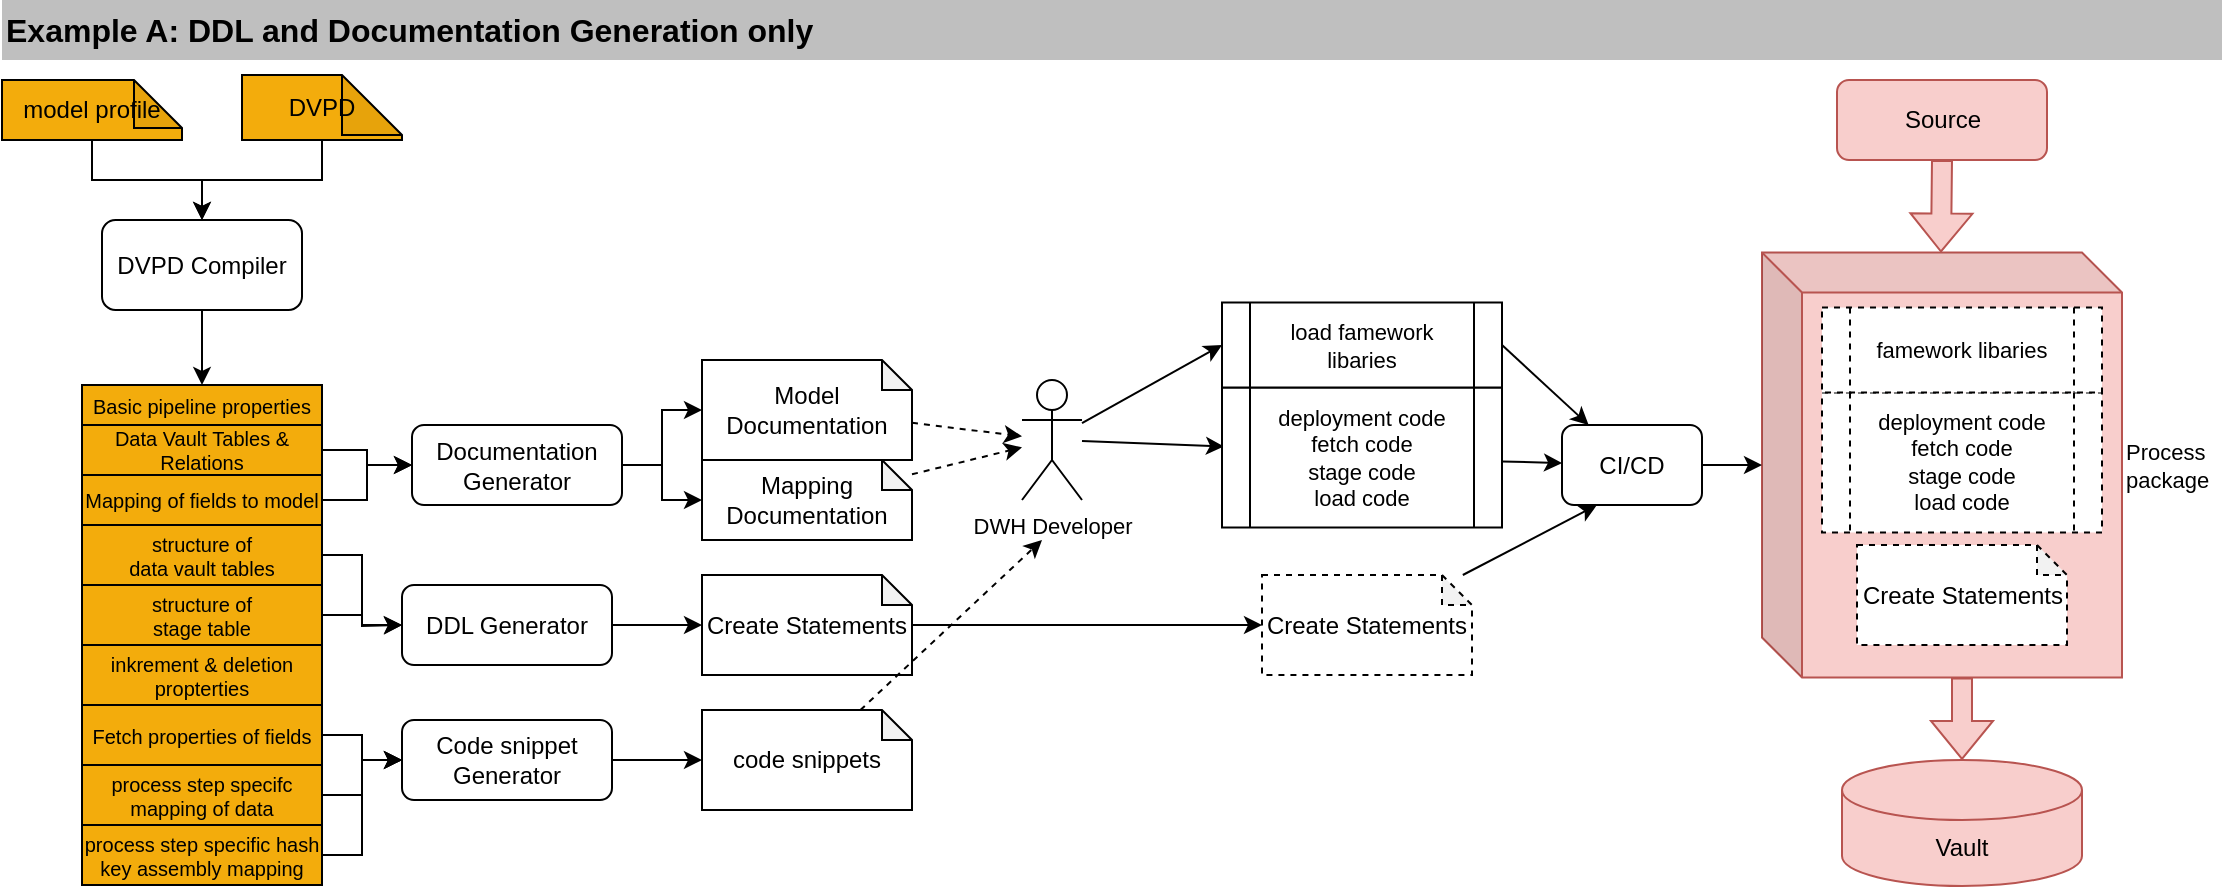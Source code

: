 <mxfile version="21.3.5" type="device">
  <diagram name="Seite-1" id="HqBW4fTeCPGUdDQ781vC">
    <mxGraphModel dx="1235" dy="669" grid="1" gridSize="10" guides="1" tooltips="1" connect="1" arrows="1" fold="1" page="1" pageScale="1" pageWidth="1169" pageHeight="1654" math="0" shadow="0">
      <root>
        <mxCell id="0" />
        <mxCell id="1" parent="0" />
        <mxCell id="SHAmAD_ecb-zwq3bcNpp-117" value="Process&amp;nbsp; &lt;br&gt;package" style="shape=cube;whiteSpace=wrap;html=1;boundedLbl=1;backgroundOutline=1;darkOpacity=0.05;darkOpacity2=0.1;fontFamily=Helvetica;fontSize=11;verticalAlign=middle;labelPosition=right;verticalLabelPosition=middle;align=left;fillColor=#f8cecc;strokeColor=#b85450;" parent="1" vertex="1">
          <mxGeometry x="920" y="146.25" width="180" height="212.5" as="geometry" />
        </mxCell>
        <mxCell id="SHAmAD_ecb-zwq3bcNpp-87" style="edgeStyle=orthogonalEdgeStyle;shape=connector;rounded=0;orthogonalLoop=1;jettySize=auto;html=1;labelBackgroundColor=default;strokeColor=default;fontFamily=Helvetica;fontSize=11;fontColor=default;endArrow=classic;" parent="1" source="XJ6b9KdQrqp1vy3ghaq9-3" target="XJ6b9KdQrqp1vy3ghaq9-11" edge="1">
          <mxGeometry relative="1" as="geometry" />
        </mxCell>
        <mxCell id="XJ6b9KdQrqp1vy3ghaq9-3" value="DVPD" style="shape=note;whiteSpace=wrap;html=1;backgroundOutline=1;darkOpacity=0.05;fillColor=#F3AC0C;gradientColor=none;" parent="1" vertex="1">
          <mxGeometry x="160" y="57.5" width="80" height="32.5" as="geometry" />
        </mxCell>
        <mxCell id="SHAmAD_ecb-zwq3bcNpp-106" style="edgeStyle=orthogonalEdgeStyle;shape=connector;rounded=0;orthogonalLoop=1;jettySize=auto;html=1;entryX=0;entryY=0.5;entryDx=0;entryDy=0;entryPerimeter=0;labelBackgroundColor=default;strokeColor=default;fontFamily=Helvetica;fontSize=11;fontColor=default;endArrow=classic;" parent="1" source="XJ6b9KdQrqp1vy3ghaq9-5" target="SHAmAD_ecb-zwq3bcNpp-105" edge="1">
          <mxGeometry relative="1" as="geometry" />
        </mxCell>
        <mxCell id="XJ6b9KdQrqp1vy3ghaq9-5" value="DDL Generator" style="rounded=1;whiteSpace=wrap;html=1;" parent="1" vertex="1">
          <mxGeometry x="240" y="312.5" width="105" height="40" as="geometry" />
        </mxCell>
        <mxCell id="SHAmAD_ecb-zwq3bcNpp-107" style="edgeStyle=orthogonalEdgeStyle;shape=connector;rounded=0;orthogonalLoop=1;jettySize=auto;html=1;entryX=0.5;entryY=0;entryDx=0;entryDy=0;labelBackgroundColor=default;strokeColor=default;fontFamily=Helvetica;fontSize=11;fontColor=default;endArrow=classic;" parent="1" source="XJ6b9KdQrqp1vy3ghaq9-11" target="XJ6b9KdQrqp1vy3ghaq9-18" edge="1">
          <mxGeometry relative="1" as="geometry" />
        </mxCell>
        <mxCell id="XJ6b9KdQrqp1vy3ghaq9-11" value="DVPD Compiler" style="rounded=1;whiteSpace=wrap;html=1;" parent="1" vertex="1">
          <mxGeometry x="90" y="130" width="100" height="45" as="geometry" />
        </mxCell>
        <mxCell id="XJ6b9KdQrqp1vy3ghaq9-18" value="Basic pipeline properties" style="rounded=0;whiteSpace=wrap;html=1;fillColor=#F3AC0C;gradientColor=none;fontSize=10;" parent="1" vertex="1">
          <mxGeometry x="80" y="212.5" width="120" height="20" as="geometry" />
        </mxCell>
        <mxCell id="XJ6b9KdQrqp1vy3ghaq9-25" value="Example A: DDL and Documentation Generation only" style="rounded=0;whiteSpace=wrap;html=1;strokeColor=none;fillColor=#BFBFBF;fontStyle=1;align=left;fontSize=16;" parent="1" vertex="1">
          <mxGeometry x="40" y="20" width="1110" height="30" as="geometry" />
        </mxCell>
        <mxCell id="XJ6b9KdQrqp1vy3ghaq9-44" value="inkrement &amp;amp; deletion propterties" style="rounded=0;whiteSpace=wrap;html=1;fillColor=#F3AC0C;gradientColor=none;fontSize=10;" parent="1" vertex="1">
          <mxGeometry x="80" y="342.5" width="120" height="30" as="geometry" />
        </mxCell>
        <mxCell id="SHAmAD_ecb-zwq3bcNpp-103" style="edgeStyle=orthogonalEdgeStyle;shape=connector;rounded=0;orthogonalLoop=1;jettySize=auto;html=1;labelBackgroundColor=default;strokeColor=default;fontFamily=Helvetica;fontSize=11;fontColor=default;endArrow=classic;" parent="1" source="SHAmAD_ecb-zwq3bcNpp-85" target="XJ6b9KdQrqp1vy3ghaq9-5" edge="1">
          <mxGeometry relative="1" as="geometry" />
        </mxCell>
        <mxCell id="SHAmAD_ecb-zwq3bcNpp-85" value="structure of &lt;br&gt;data vault tables" style="rounded=0;whiteSpace=wrap;html=1;fillColor=#F3AC0C;gradientColor=none;fontSize=10;" parent="1" vertex="1">
          <mxGeometry x="80" y="282.5" width="120" height="30" as="geometry" />
        </mxCell>
        <mxCell id="SHAmAD_ecb-zwq3bcNpp-88" style="edgeStyle=orthogonalEdgeStyle;shape=connector;rounded=0;orthogonalLoop=1;jettySize=auto;html=1;labelBackgroundColor=default;strokeColor=default;fontFamily=Helvetica;fontSize=11;fontColor=default;endArrow=classic;" parent="1" source="SHAmAD_ecb-zwq3bcNpp-86" target="XJ6b9KdQrqp1vy3ghaq9-11" edge="1">
          <mxGeometry relative="1" as="geometry" />
        </mxCell>
        <mxCell id="SHAmAD_ecb-zwq3bcNpp-86" value="model profile" style="shape=note;whiteSpace=wrap;html=1;backgroundOutline=1;darkOpacity=0.05;fillColor=#F3AC0C;gradientColor=none;size=24;" parent="1" vertex="1">
          <mxGeometry x="40" y="60" width="90" height="30" as="geometry" />
        </mxCell>
        <mxCell id="SHAmAD_ecb-zwq3bcNpp-104" style="edgeStyle=orthogonalEdgeStyle;shape=connector;rounded=0;orthogonalLoop=1;jettySize=auto;html=1;labelBackgroundColor=default;strokeColor=default;fontFamily=Helvetica;fontSize=11;fontColor=default;endArrow=classic;" parent="1" source="SHAmAD_ecb-zwq3bcNpp-89" edge="1">
          <mxGeometry relative="1" as="geometry">
            <mxPoint x="240" y="332.5" as="targetPoint" />
          </mxGeometry>
        </mxCell>
        <mxCell id="SHAmAD_ecb-zwq3bcNpp-89" value="structure of &lt;br&gt;stage table" style="rounded=0;whiteSpace=wrap;html=1;fillColor=#F3AC0C;gradientColor=none;fontSize=10;" parent="1" vertex="1">
          <mxGeometry x="80" y="312.5" width="120" height="30" as="geometry" />
        </mxCell>
        <mxCell id="W-QXEZ3p7k4MNYrwXksq-3" style="edgeStyle=orthogonalEdgeStyle;shape=connector;rounded=0;orthogonalLoop=1;jettySize=auto;html=1;entryX=0;entryY=0.5;entryDx=0;entryDy=0;labelBackgroundColor=default;strokeColor=default;fontFamily=Helvetica;fontSize=11;fontColor=default;endArrow=classic;" edge="1" parent="1" source="SHAmAD_ecb-zwq3bcNpp-90" target="W-QXEZ3p7k4MNYrwXksq-1">
          <mxGeometry relative="1" as="geometry" />
        </mxCell>
        <mxCell id="SHAmAD_ecb-zwq3bcNpp-90" value="process step specifc mapping of data" style="rounded=0;whiteSpace=wrap;html=1;fillColor=#F3AC0C;gradientColor=none;fontSize=10;" parent="1" vertex="1">
          <mxGeometry x="80" y="402.5" width="120" height="30" as="geometry" />
        </mxCell>
        <mxCell id="W-QXEZ3p7k4MNYrwXksq-2" style="edgeStyle=orthogonalEdgeStyle;shape=connector;rounded=0;orthogonalLoop=1;jettySize=auto;html=1;entryX=0;entryY=0.5;entryDx=0;entryDy=0;labelBackgroundColor=default;strokeColor=default;fontFamily=Helvetica;fontSize=11;fontColor=default;endArrow=classic;" edge="1" parent="1" source="SHAmAD_ecb-zwq3bcNpp-92" target="W-QXEZ3p7k4MNYrwXksq-1">
          <mxGeometry relative="1" as="geometry" />
        </mxCell>
        <mxCell id="SHAmAD_ecb-zwq3bcNpp-92" value="Fetch properties of fields" style="rounded=0;whiteSpace=wrap;html=1;fillColor=#F3AC0C;gradientColor=none;fontSize=10;" parent="1" vertex="1">
          <mxGeometry x="80" y="372.5" width="120" height="30" as="geometry" />
        </mxCell>
        <mxCell id="W-QXEZ3p7k4MNYrwXksq-4" style="edgeStyle=orthogonalEdgeStyle;shape=connector;rounded=0;orthogonalLoop=1;jettySize=auto;html=1;entryX=0;entryY=0.5;entryDx=0;entryDy=0;labelBackgroundColor=default;strokeColor=default;fontFamily=Helvetica;fontSize=11;fontColor=default;endArrow=classic;" edge="1" parent="1" source="SHAmAD_ecb-zwq3bcNpp-93" target="W-QXEZ3p7k4MNYrwXksq-1">
          <mxGeometry relative="1" as="geometry" />
        </mxCell>
        <mxCell id="SHAmAD_ecb-zwq3bcNpp-93" value="process step specific hash key assembly mapping" style="rounded=0;whiteSpace=wrap;html=1;fillColor=#F3AC0C;gradientColor=none;fontSize=10;" parent="1" vertex="1">
          <mxGeometry x="80" y="432.5" width="120" height="30" as="geometry" />
        </mxCell>
        <mxCell id="SHAmAD_ecb-zwq3bcNpp-109" style="shape=connector;rounded=0;orthogonalLoop=1;jettySize=auto;html=1;labelBackgroundColor=default;strokeColor=default;fontFamily=Helvetica;fontSize=11;fontColor=default;endArrow=classic;dashed=1;" parent="1" source="SHAmAD_ecb-zwq3bcNpp-94" target="SHAmAD_ecb-zwq3bcNpp-108" edge="1">
          <mxGeometry relative="1" as="geometry" />
        </mxCell>
        <mxCell id="SHAmAD_ecb-zwq3bcNpp-94" value="Model Documentation" style="shape=note;whiteSpace=wrap;html=1;backgroundOutline=1;darkOpacity=0.05;size=15;" parent="1" vertex="1">
          <mxGeometry x="390" y="200" width="105" height="50" as="geometry" />
        </mxCell>
        <mxCell id="SHAmAD_ecb-zwq3bcNpp-111" style="edgeStyle=none;shape=connector;rounded=0;orthogonalLoop=1;jettySize=auto;html=1;dashed=1;labelBackgroundColor=default;strokeColor=default;fontFamily=Helvetica;fontSize=11;fontColor=default;endArrow=classic;" parent="1" source="SHAmAD_ecb-zwq3bcNpp-95" target="SHAmAD_ecb-zwq3bcNpp-108" edge="1">
          <mxGeometry relative="1" as="geometry" />
        </mxCell>
        <mxCell id="SHAmAD_ecb-zwq3bcNpp-95" value="Mapping Documentation" style="shape=note;whiteSpace=wrap;html=1;backgroundOutline=1;darkOpacity=0.05;size=15;" parent="1" vertex="1">
          <mxGeometry x="390" y="250" width="105" height="40" as="geometry" />
        </mxCell>
        <mxCell id="SHAmAD_ecb-zwq3bcNpp-100" style="edgeStyle=orthogonalEdgeStyle;shape=connector;rounded=0;orthogonalLoop=1;jettySize=auto;html=1;labelBackgroundColor=default;strokeColor=default;fontFamily=Helvetica;fontSize=11;fontColor=default;endArrow=classic;" parent="1" source="SHAmAD_ecb-zwq3bcNpp-96" target="SHAmAD_ecb-zwq3bcNpp-98" edge="1">
          <mxGeometry relative="1" as="geometry">
            <mxPoint x="240" y="252.5" as="targetPoint" />
          </mxGeometry>
        </mxCell>
        <mxCell id="SHAmAD_ecb-zwq3bcNpp-96" value="Mapping of fields to model" style="rounded=0;whiteSpace=wrap;html=1;fillColor=#F3AC0C;gradientColor=none;fontSize=10;" parent="1" vertex="1">
          <mxGeometry x="80" y="257.5" width="120" height="25" as="geometry" />
        </mxCell>
        <mxCell id="SHAmAD_ecb-zwq3bcNpp-99" style="edgeStyle=orthogonalEdgeStyle;shape=connector;rounded=0;orthogonalLoop=1;jettySize=auto;html=1;entryX=0;entryY=0.5;entryDx=0;entryDy=0;labelBackgroundColor=default;strokeColor=default;fontFamily=Helvetica;fontSize=11;fontColor=default;endArrow=classic;" parent="1" source="SHAmAD_ecb-zwq3bcNpp-97" target="SHAmAD_ecb-zwq3bcNpp-98" edge="1">
          <mxGeometry relative="1" as="geometry" />
        </mxCell>
        <mxCell id="SHAmAD_ecb-zwq3bcNpp-97" value="Data Vault&amp;nbsp;Tables &amp;amp; Relations" style="rounded=0;whiteSpace=wrap;html=1;fillColor=#F3AC0C;gradientColor=none;fontSize=10;" parent="1" vertex="1">
          <mxGeometry x="80" y="232.5" width="120" height="25" as="geometry" />
        </mxCell>
        <mxCell id="SHAmAD_ecb-zwq3bcNpp-101" style="edgeStyle=orthogonalEdgeStyle;shape=connector;rounded=0;orthogonalLoop=1;jettySize=auto;html=1;labelBackgroundColor=default;strokeColor=default;fontFamily=Helvetica;fontSize=11;fontColor=default;endArrow=classic;" parent="1" source="SHAmAD_ecb-zwq3bcNpp-98" target="SHAmAD_ecb-zwq3bcNpp-94" edge="1">
          <mxGeometry relative="1" as="geometry" />
        </mxCell>
        <mxCell id="SHAmAD_ecb-zwq3bcNpp-102" style="edgeStyle=orthogonalEdgeStyle;shape=connector;rounded=0;orthogonalLoop=1;jettySize=auto;html=1;labelBackgroundColor=default;strokeColor=default;fontFamily=Helvetica;fontSize=11;fontColor=default;endArrow=classic;" parent="1" source="SHAmAD_ecb-zwq3bcNpp-98" target="SHAmAD_ecb-zwq3bcNpp-95" edge="1">
          <mxGeometry relative="1" as="geometry" />
        </mxCell>
        <mxCell id="SHAmAD_ecb-zwq3bcNpp-98" value="Documentation&lt;br&gt;Generator" style="rounded=1;whiteSpace=wrap;html=1;" parent="1" vertex="1">
          <mxGeometry x="245" y="232.5" width="105" height="40" as="geometry" />
        </mxCell>
        <mxCell id="SHAmAD_ecb-zwq3bcNpp-116" style="edgeStyle=none;shape=connector;rounded=0;orthogonalLoop=1;jettySize=auto;html=1;labelBackgroundColor=default;strokeColor=default;fontFamily=Helvetica;fontSize=11;fontColor=default;endArrow=classic;" parent="1" source="SHAmAD_ecb-zwq3bcNpp-105" target="SHAmAD_ecb-zwq3bcNpp-115" edge="1">
          <mxGeometry relative="1" as="geometry" />
        </mxCell>
        <mxCell id="SHAmAD_ecb-zwq3bcNpp-105" value="Create Statements" style="shape=note;whiteSpace=wrap;html=1;backgroundOutline=1;darkOpacity=0.05;size=15;" parent="1" vertex="1">
          <mxGeometry x="390" y="307.5" width="105" height="50" as="geometry" />
        </mxCell>
        <mxCell id="SHAmAD_ecb-zwq3bcNpp-114" style="edgeStyle=none;shape=connector;rounded=0;orthogonalLoop=1;jettySize=auto;html=1;entryX=0.007;entryY=0.421;entryDx=0;entryDy=0;entryPerimeter=0;labelBackgroundColor=default;strokeColor=default;fontFamily=Helvetica;fontSize=11;fontColor=default;endArrow=classic;" parent="1" source="SHAmAD_ecb-zwq3bcNpp-108" target="SHAmAD_ecb-zwq3bcNpp-112" edge="1">
          <mxGeometry relative="1" as="geometry" />
        </mxCell>
        <mxCell id="SHAmAD_ecb-zwq3bcNpp-171" style="edgeStyle=none;shape=connector;rounded=0;orthogonalLoop=1;jettySize=auto;html=1;entryX=0;entryY=0.5;entryDx=0;entryDy=0;labelBackgroundColor=default;strokeColor=default;fontFamily=Helvetica;fontSize=11;fontColor=default;endArrow=classic;" parent="1" source="SHAmAD_ecb-zwq3bcNpp-108" target="SHAmAD_ecb-zwq3bcNpp-113" edge="1">
          <mxGeometry relative="1" as="geometry" />
        </mxCell>
        <mxCell id="SHAmAD_ecb-zwq3bcNpp-108" value="DWH Developer" style="shape=umlActor;verticalLabelPosition=bottom;verticalAlign=top;html=1;outlineConnect=0;fontFamily=Helvetica;fontSize=11;fontColor=default;" parent="1" vertex="1">
          <mxGeometry x="550" y="210" width="30" height="60" as="geometry" />
        </mxCell>
        <mxCell id="SHAmAD_ecb-zwq3bcNpp-124" style="edgeStyle=none;shape=connector;rounded=0;orthogonalLoop=1;jettySize=auto;html=1;labelBackgroundColor=default;strokeColor=default;fontFamily=Helvetica;fontSize=11;fontColor=default;endArrow=classic;" parent="1" source="SHAmAD_ecb-zwq3bcNpp-112" target="SHAmAD_ecb-zwq3bcNpp-118" edge="1">
          <mxGeometry relative="1" as="geometry" />
        </mxCell>
        <mxCell id="SHAmAD_ecb-zwq3bcNpp-112" value="deployment code&lt;br&gt;fetch code&lt;br&gt;stage code&lt;br&gt;load code" style="shape=process;whiteSpace=wrap;html=1;backgroundOutline=1;fontFamily=Helvetica;fontSize=11;fontColor=default;" parent="1" vertex="1">
          <mxGeometry x="650" y="213.75" width="140" height="70" as="geometry" />
        </mxCell>
        <mxCell id="SHAmAD_ecb-zwq3bcNpp-125" style="edgeStyle=none;shape=connector;rounded=0;orthogonalLoop=1;jettySize=auto;html=1;labelBackgroundColor=default;strokeColor=default;fontFamily=Helvetica;fontSize=11;fontColor=default;endArrow=classic;exitX=1;exitY=0.5;exitDx=0;exitDy=0;" parent="1" source="SHAmAD_ecb-zwq3bcNpp-113" target="SHAmAD_ecb-zwq3bcNpp-118" edge="1">
          <mxGeometry relative="1" as="geometry" />
        </mxCell>
        <mxCell id="SHAmAD_ecb-zwq3bcNpp-113" value="load famework &lt;br&gt;libaries" style="shape=process;whiteSpace=wrap;html=1;backgroundOutline=1;fontFamily=Helvetica;fontSize=11;fontColor=default;" parent="1" vertex="1">
          <mxGeometry x="650" y="171.25" width="140" height="42.5" as="geometry" />
        </mxCell>
        <mxCell id="SHAmAD_ecb-zwq3bcNpp-123" style="edgeStyle=none;shape=connector;rounded=0;orthogonalLoop=1;jettySize=auto;html=1;labelBackgroundColor=default;strokeColor=default;fontFamily=Helvetica;fontSize=11;fontColor=default;endArrow=classic;entryX=0.25;entryY=1;entryDx=0;entryDy=0;" parent="1" source="SHAmAD_ecb-zwq3bcNpp-115" target="SHAmAD_ecb-zwq3bcNpp-118" edge="1">
          <mxGeometry relative="1" as="geometry" />
        </mxCell>
        <mxCell id="SHAmAD_ecb-zwq3bcNpp-115" value="Create Statements" style="shape=note;whiteSpace=wrap;html=1;backgroundOutline=1;darkOpacity=0.05;size=15;dashed=1;" parent="1" vertex="1">
          <mxGeometry x="670" y="307.5" width="105" height="50" as="geometry" />
        </mxCell>
        <mxCell id="SHAmAD_ecb-zwq3bcNpp-126" style="edgeStyle=none;shape=connector;rounded=0;orthogonalLoop=1;jettySize=auto;html=1;labelBackgroundColor=default;strokeColor=default;fontFamily=Helvetica;fontSize=11;fontColor=default;endArrow=classic;" parent="1" source="SHAmAD_ecb-zwq3bcNpp-118" target="SHAmAD_ecb-zwq3bcNpp-117" edge="1">
          <mxGeometry relative="1" as="geometry" />
        </mxCell>
        <mxCell id="SHAmAD_ecb-zwq3bcNpp-118" value="CI/CD" style="rounded=1;whiteSpace=wrap;html=1;" parent="1" vertex="1">
          <mxGeometry x="820" y="232.5" width="70" height="40" as="geometry" />
        </mxCell>
        <mxCell id="SHAmAD_ecb-zwq3bcNpp-119" value="deployment code&lt;br&gt;fetch code&lt;br&gt;stage code&lt;br&gt;load code" style="shape=process;whiteSpace=wrap;html=1;backgroundOutline=1;fontFamily=Helvetica;fontSize=11;fontColor=default;dashed=1;" parent="1" vertex="1">
          <mxGeometry x="950" y="216.25" width="140" height="70" as="geometry" />
        </mxCell>
        <mxCell id="SHAmAD_ecb-zwq3bcNpp-120" value="famework libaries" style="shape=process;whiteSpace=wrap;html=1;backgroundOutline=1;fontFamily=Helvetica;fontSize=11;fontColor=default;dashed=1;" parent="1" vertex="1">
          <mxGeometry x="950" y="173.75" width="140" height="42.5" as="geometry" />
        </mxCell>
        <mxCell id="SHAmAD_ecb-zwq3bcNpp-121" value="Create Statements" style="shape=note;whiteSpace=wrap;html=1;backgroundOutline=1;darkOpacity=0.05;size=15;dashed=1;" parent="1" vertex="1">
          <mxGeometry x="967.5" y="292.5" width="105" height="50" as="geometry" />
        </mxCell>
        <mxCell id="SHAmAD_ecb-zwq3bcNpp-223" value="Vault" style="shape=cylinder3;whiteSpace=wrap;html=1;boundedLbl=1;backgroundOutline=1;size=15;rounded=0;strokeColor=#b85450;fontFamily=Helvetica;fontSize=12;fillColor=#f8cecc;" parent="1" vertex="1">
          <mxGeometry x="960" y="400" width="120" height="63" as="geometry" />
        </mxCell>
        <mxCell id="SHAmAD_ecb-zwq3bcNpp-225" value="Source" style="rounded=1;whiteSpace=wrap;html=1;fillColor=#f8cecc;strokeColor=#b85450;" parent="1" vertex="1">
          <mxGeometry x="957.5" y="60" width="105" height="40" as="geometry" />
        </mxCell>
        <mxCell id="SHAmAD_ecb-zwq3bcNpp-226" value="" style="shape=flexArrow;endArrow=classic;html=1;rounded=0;labelBackgroundColor=default;strokeColor=#b85450;fontFamily=Helvetica;fontSize=10;fontColor=default;exitX=0;exitY=0;exitDx=100;exitDy=212.5;exitPerimeter=0;entryX=0.5;entryY=0;entryDx=0;entryDy=0;entryPerimeter=0;fillColor=#f8cecc;" parent="1" source="SHAmAD_ecb-zwq3bcNpp-117" target="SHAmAD_ecb-zwq3bcNpp-223" edge="1">
          <mxGeometry width="50" height="50" relative="1" as="geometry">
            <mxPoint x="870" y="442.5" as="sourcePoint" />
            <mxPoint x="1020" y="390" as="targetPoint" />
          </mxGeometry>
        </mxCell>
        <mxCell id="SHAmAD_ecb-zwq3bcNpp-227" value="" style="shape=flexArrow;endArrow=classic;html=1;rounded=0;labelBackgroundColor=default;strokeColor=#b85450;fontFamily=Helvetica;fontSize=10;fontColor=default;exitX=0.5;exitY=1;exitDx=0;exitDy=0;entryX=0.5;entryY=0;entryDx=0;entryDy=0;entryPerimeter=0;fillColor=#f8cecc;" parent="1" source="SHAmAD_ecb-zwq3bcNpp-225" edge="1">
          <mxGeometry width="50" height="50" relative="1" as="geometry">
            <mxPoint x="1009.5" y="105.25" as="sourcePoint" />
            <mxPoint x="1009.5" y="146.25" as="targetPoint" />
          </mxGeometry>
        </mxCell>
        <mxCell id="W-QXEZ3p7k4MNYrwXksq-6" style="edgeStyle=orthogonalEdgeStyle;shape=connector;rounded=0;orthogonalLoop=1;jettySize=auto;html=1;labelBackgroundColor=default;strokeColor=default;fontFamily=Helvetica;fontSize=11;fontColor=default;endArrow=classic;" edge="1" parent="1" source="W-QXEZ3p7k4MNYrwXksq-1" target="W-QXEZ3p7k4MNYrwXksq-5">
          <mxGeometry relative="1" as="geometry" />
        </mxCell>
        <mxCell id="W-QXEZ3p7k4MNYrwXksq-1" value="Code snippet Generator" style="rounded=1;whiteSpace=wrap;html=1;" vertex="1" parent="1">
          <mxGeometry x="240" y="380" width="105" height="40" as="geometry" />
        </mxCell>
        <mxCell id="W-QXEZ3p7k4MNYrwXksq-7" style="edgeStyle=none;shape=connector;rounded=0;orthogonalLoop=1;jettySize=auto;html=1;dashed=1;labelBackgroundColor=default;strokeColor=default;fontFamily=Helvetica;fontSize=11;fontColor=default;endArrow=classic;" edge="1" parent="1" source="W-QXEZ3p7k4MNYrwXksq-5">
          <mxGeometry relative="1" as="geometry">
            <mxPoint x="560" y="290" as="targetPoint" />
          </mxGeometry>
        </mxCell>
        <mxCell id="W-QXEZ3p7k4MNYrwXksq-5" value="code snippets" style="shape=note;whiteSpace=wrap;html=1;backgroundOutline=1;darkOpacity=0.05;size=15;" vertex="1" parent="1">
          <mxGeometry x="390" y="375" width="105" height="50" as="geometry" />
        </mxCell>
      </root>
    </mxGraphModel>
  </diagram>
</mxfile>
